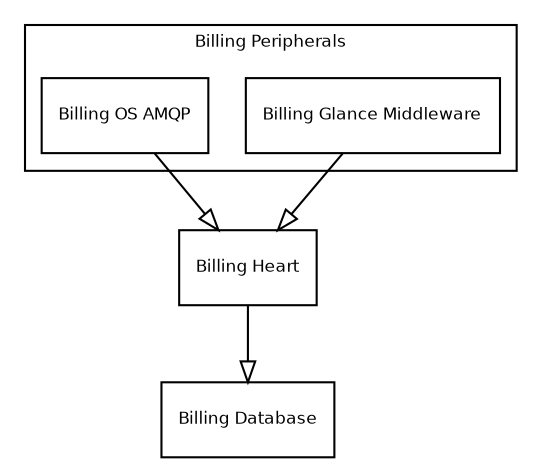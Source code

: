 digraph G {
        compound=true;
        fontname = "Bitstream Vera Sans"
        fontsize = 8

        node [
                fontname = "Bitstream Vera Sans"
                fontsize = 8
                shape = "record"
        ]

        edge [
                fontname = "Bitstream Vera Sans"
                fontsize = 8
        ]

        BillingHeart [
                label = "{Billing Heart}"
        ]
        
        BillingDatabase [
                label = "{Billing Database}"
        ]

        subgraph clusterPeripherals {
                label = "Billing Peripherals"
                BillingGlance [
                    label = "{Billing Glance Middleware}"
                ]
 
                BillingOsAmqp [
                    label = "{Billing OS AMQP}"
                ]
        }

        edge [
                arrowhead = "empty"
        ]

        BillingOsAmqp -> BillingHeart
        BillingGlance -> BillingHeart
        
        BillingHeart -> BillingDatabase

}
